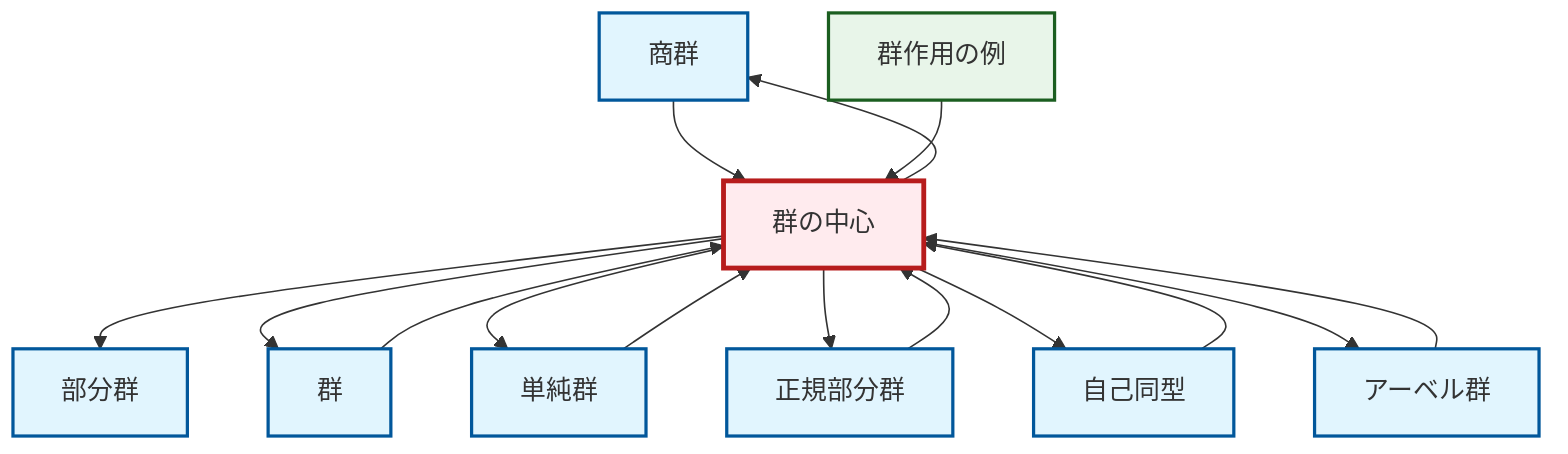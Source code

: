 graph TD
    classDef definition fill:#e1f5fe,stroke:#01579b,stroke-width:2px
    classDef theorem fill:#f3e5f5,stroke:#4a148c,stroke-width:2px
    classDef axiom fill:#fff3e0,stroke:#e65100,stroke-width:2px
    classDef example fill:#e8f5e9,stroke:#1b5e20,stroke-width:2px
    classDef current fill:#ffebee,stroke:#b71c1c,stroke-width:3px
    def-quotient-group["商群"]:::definition
    def-abelian-group["アーベル群"]:::definition
    def-subgroup["部分群"]:::definition
    ex-group-action-examples["群作用の例"]:::example
    def-automorphism["自己同型"]:::definition
    def-normal-subgroup["正規部分群"]:::definition
    def-center-of-group["群の中心"]:::definition
    def-group["群"]:::definition
    def-simple-group["単純群"]:::definition
    def-simple-group --> def-center-of-group
    def-quotient-group --> def-center-of-group
    def-group --> def-center-of-group
    ex-group-action-examples --> def-center-of-group
    def-automorphism --> def-center-of-group
    def-center-of-group --> def-quotient-group
    def-center-of-group --> def-subgroup
    def-center-of-group --> def-group
    def-center-of-group --> def-simple-group
    def-center-of-group --> def-normal-subgroup
    def-center-of-group --> def-automorphism
    def-normal-subgroup --> def-center-of-group
    def-abelian-group --> def-center-of-group
    def-center-of-group --> def-abelian-group
    class def-center-of-group current